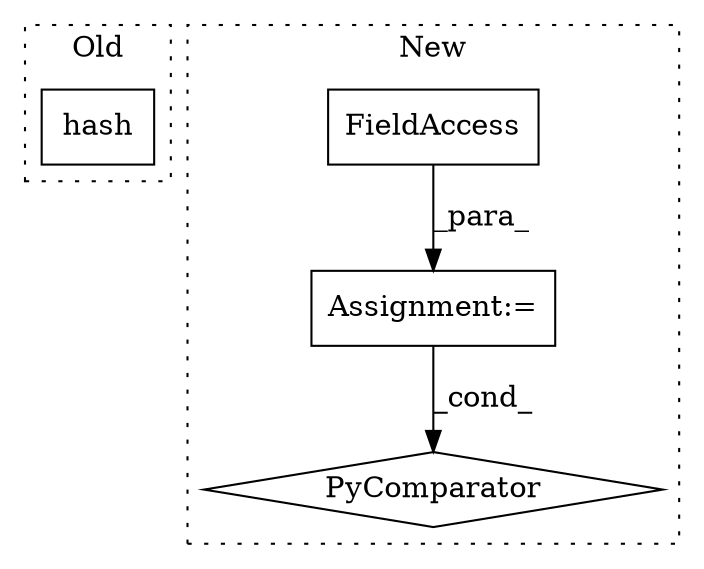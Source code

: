 digraph G {
subgraph cluster0 {
1 [label="hash" a="32" s="6531,6549" l="5,1" shape="box"];
label = "Old";
style="dotted";
}
subgraph cluster1 {
2 [label="PyComparator" a="113" s="6683" l="31" shape="diamond"];
3 [label="Assignment:=" a="7" s="6683" l="31" shape="box"];
4 [label="FieldAccess" a="22" s="6692" l="13" shape="box"];
label = "New";
style="dotted";
}
3 -> 2 [label="_cond_"];
4 -> 3 [label="_para_"];
}